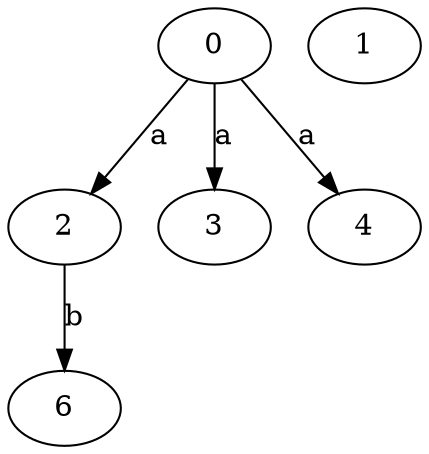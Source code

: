 strict digraph  {
2;
3;
4;
0;
1;
6;
2 -> 6  [label=b];
0 -> 2  [label=a];
0 -> 3  [label=a];
0 -> 4  [label=a];
}
